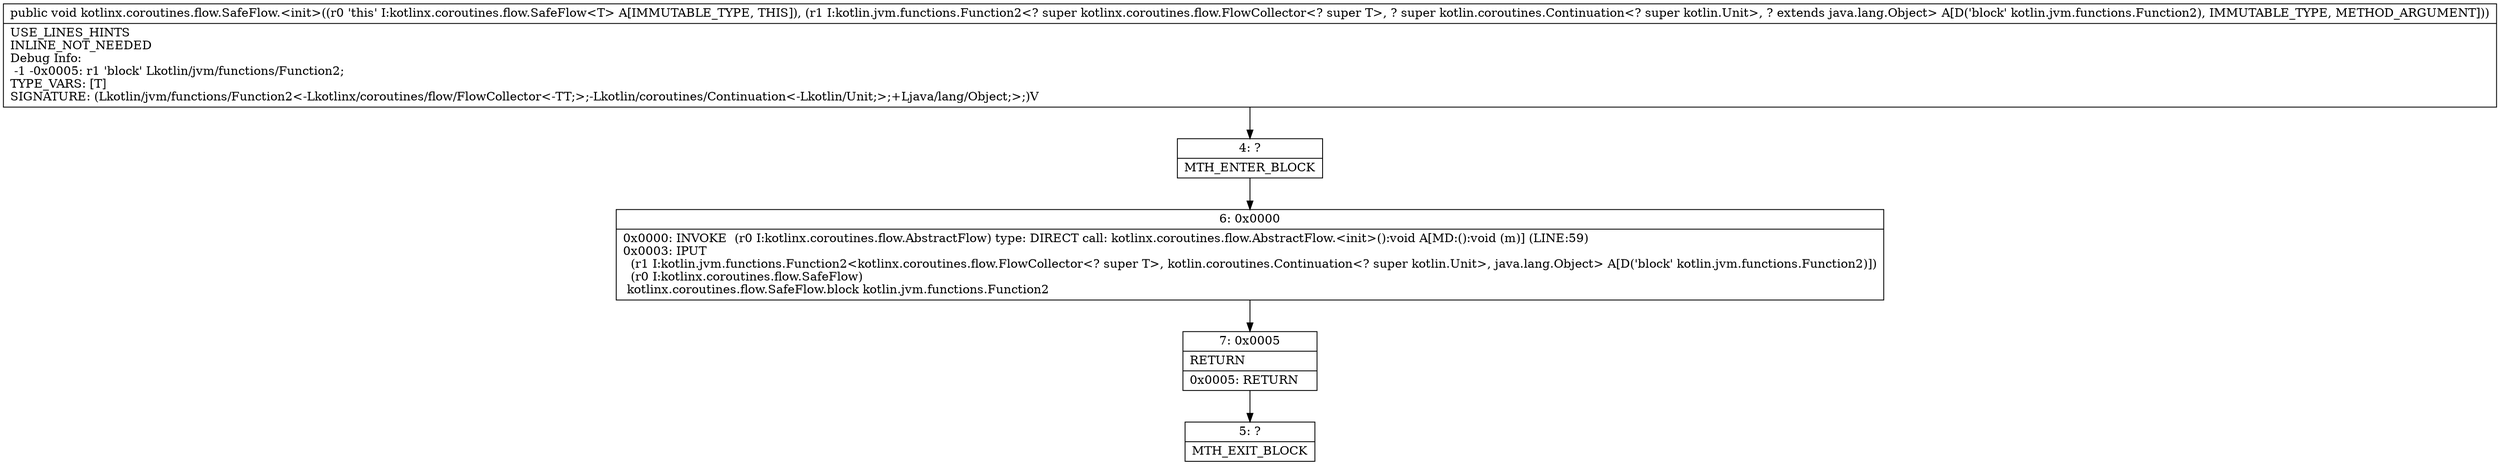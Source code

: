 digraph "CFG forkotlinx.coroutines.flow.SafeFlow.\<init\>(Lkotlin\/jvm\/functions\/Function2;)V" {
Node_4 [shape=record,label="{4\:\ ?|MTH_ENTER_BLOCK\l}"];
Node_6 [shape=record,label="{6\:\ 0x0000|0x0000: INVOKE  (r0 I:kotlinx.coroutines.flow.AbstractFlow) type: DIRECT call: kotlinx.coroutines.flow.AbstractFlow.\<init\>():void A[MD:():void (m)] (LINE:59)\l0x0003: IPUT  \l  (r1 I:kotlin.jvm.functions.Function2\<kotlinx.coroutines.flow.FlowCollector\<? super T\>, kotlin.coroutines.Continuation\<? super kotlin.Unit\>, java.lang.Object\> A[D('block' kotlin.jvm.functions.Function2)])\l  (r0 I:kotlinx.coroutines.flow.SafeFlow)\l kotlinx.coroutines.flow.SafeFlow.block kotlin.jvm.functions.Function2 \l}"];
Node_7 [shape=record,label="{7\:\ 0x0005|RETURN\l|0x0005: RETURN   \l}"];
Node_5 [shape=record,label="{5\:\ ?|MTH_EXIT_BLOCK\l}"];
MethodNode[shape=record,label="{public void kotlinx.coroutines.flow.SafeFlow.\<init\>((r0 'this' I:kotlinx.coroutines.flow.SafeFlow\<T\> A[IMMUTABLE_TYPE, THIS]), (r1 I:kotlin.jvm.functions.Function2\<? super kotlinx.coroutines.flow.FlowCollector\<? super T\>, ? super kotlin.coroutines.Continuation\<? super kotlin.Unit\>, ? extends java.lang.Object\> A[D('block' kotlin.jvm.functions.Function2), IMMUTABLE_TYPE, METHOD_ARGUMENT]))  | USE_LINES_HINTS\lINLINE_NOT_NEEDED\lDebug Info:\l  \-1 \-0x0005: r1 'block' Lkotlin\/jvm\/functions\/Function2;\lTYPE_VARS: [T]\lSIGNATURE: (Lkotlin\/jvm\/functions\/Function2\<\-Lkotlinx\/coroutines\/flow\/FlowCollector\<\-TT;\>;\-Lkotlin\/coroutines\/Continuation\<\-Lkotlin\/Unit;\>;+Ljava\/lang\/Object;\>;)V\l}"];
MethodNode -> Node_4;Node_4 -> Node_6;
Node_6 -> Node_7;
Node_7 -> Node_5;
}

